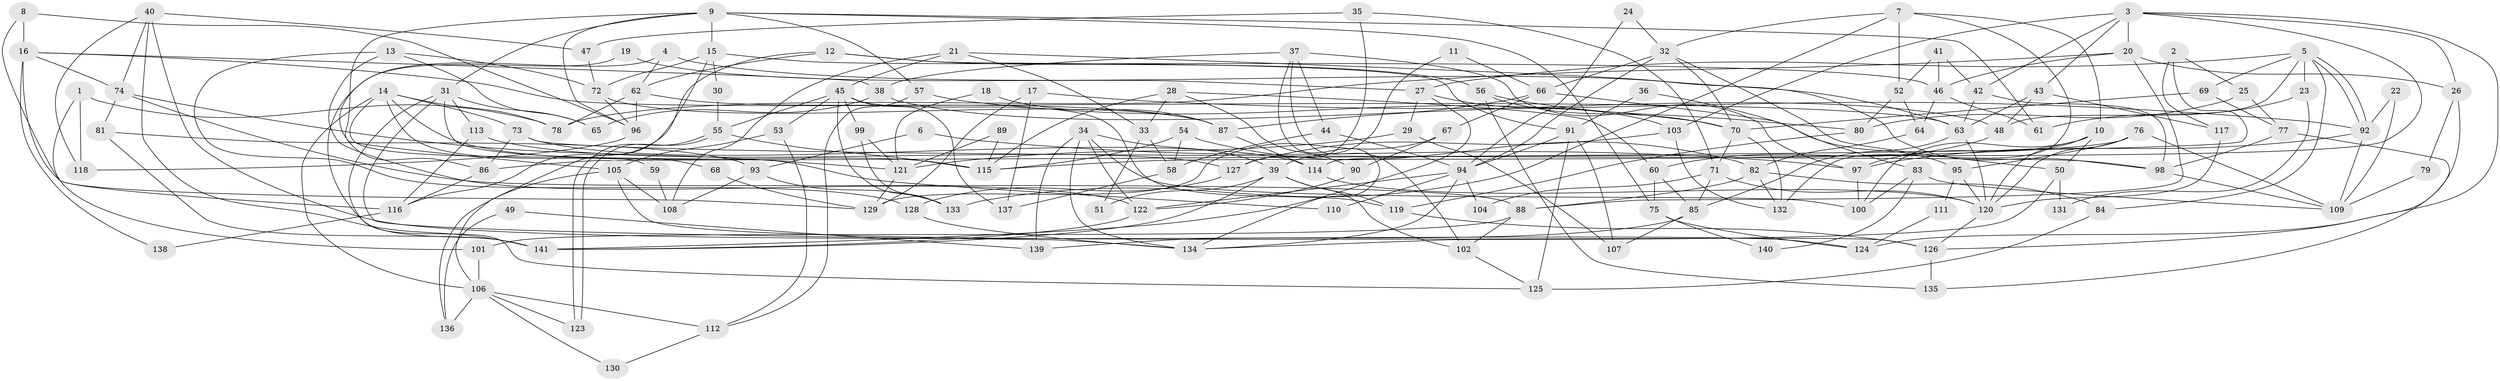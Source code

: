 // coarse degree distribution, {7: 0.06060606060606061, 14: 0.010101010101010102, 15: 0.020202020202020204, 5: 0.1717171717171717, 4: 0.24242424242424243, 8: 0.030303030303030304, 6: 0.08080808080808081, 3: 0.1919191919191919, 2: 0.16161616161616163, 9: 0.020202020202020204, 10: 0.010101010101010102}
// Generated by graph-tools (version 1.1) at 2025/51/03/04/25 22:51:20]
// undirected, 141 vertices, 282 edges
graph export_dot {
  node [color=gray90,style=filled];
  1;
  2;
  3;
  4;
  5;
  6;
  7;
  8;
  9;
  10;
  11;
  12;
  13;
  14;
  15;
  16;
  17;
  18;
  19;
  20;
  21;
  22;
  23;
  24;
  25;
  26;
  27;
  28;
  29;
  30;
  31;
  32;
  33;
  34;
  35;
  36;
  37;
  38;
  39;
  40;
  41;
  42;
  43;
  44;
  45;
  46;
  47;
  48;
  49;
  50;
  51;
  52;
  53;
  54;
  55;
  56;
  57;
  58;
  59;
  60;
  61;
  62;
  63;
  64;
  65;
  66;
  67;
  68;
  69;
  70;
  71;
  72;
  73;
  74;
  75;
  76;
  77;
  78;
  79;
  80;
  81;
  82;
  83;
  84;
  85;
  86;
  87;
  88;
  89;
  90;
  91;
  92;
  93;
  94;
  95;
  96;
  97;
  98;
  99;
  100;
  101;
  102;
  103;
  104;
  105;
  106;
  107;
  108;
  109;
  110;
  111;
  112;
  113;
  114;
  115;
  116;
  117;
  118;
  119;
  120;
  121;
  122;
  123;
  124;
  125;
  126;
  127;
  128;
  129;
  130;
  131;
  132;
  133;
  134;
  135;
  136;
  137;
  138;
  139;
  140;
  141;
  1 -- 78;
  1 -- 101;
  1 -- 118;
  2 -- 117;
  2 -- 86;
  2 -- 25;
  3 -- 26;
  3 -- 114;
  3 -- 20;
  3 -- 42;
  3 -- 43;
  3 -- 103;
  3 -- 124;
  4 -- 62;
  4 -- 63;
  4 -- 141;
  5 -- 92;
  5 -- 92;
  5 -- 69;
  5 -- 23;
  5 -- 27;
  5 -- 48;
  5 -- 84;
  6 -- 97;
  6 -- 93;
  7 -- 32;
  7 -- 132;
  7 -- 10;
  7 -- 52;
  7 -- 133;
  8 -- 96;
  8 -- 16;
  8 -- 129;
  9 -- 96;
  9 -- 75;
  9 -- 15;
  9 -- 31;
  9 -- 57;
  9 -- 61;
  9 -- 105;
  10 -- 100;
  10 -- 50;
  10 -- 97;
  10 -- 120;
  11 -- 66;
  11 -- 39;
  12 -- 91;
  12 -- 116;
  12 -- 56;
  12 -- 62;
  13 -- 122;
  13 -- 128;
  13 -- 65;
  13 -- 72;
  14 -- 78;
  14 -- 115;
  14 -- 59;
  14 -- 68;
  14 -- 73;
  14 -- 106;
  15 -- 106;
  15 -- 30;
  15 -- 46;
  15 -- 72;
  16 -- 63;
  16 -- 74;
  16 -- 38;
  16 -- 116;
  16 -- 138;
  17 -- 92;
  17 -- 129;
  17 -- 137;
  18 -- 121;
  18 -- 87;
  19 -- 86;
  19 -- 27;
  20 -- 88;
  20 -- 26;
  20 -- 46;
  20 -- 78;
  21 -- 98;
  21 -- 45;
  21 -- 33;
  21 -- 108;
  22 -- 92;
  22 -- 109;
  23 -- 61;
  23 -- 131;
  24 -- 94;
  24 -- 32;
  25 -- 80;
  25 -- 77;
  26 -- 126;
  26 -- 79;
  27 -- 141;
  27 -- 29;
  27 -- 103;
  28 -- 33;
  28 -- 60;
  28 -- 90;
  28 -- 115;
  29 -- 107;
  29 -- 121;
  30 -- 55;
  31 -- 65;
  31 -- 110;
  31 -- 113;
  31 -- 125;
  31 -- 134;
  32 -- 70;
  32 -- 94;
  32 -- 50;
  32 -- 66;
  33 -- 58;
  33 -- 51;
  34 -- 134;
  34 -- 122;
  34 -- 39;
  34 -- 100;
  34 -- 139;
  35 -- 71;
  35 -- 47;
  35 -- 127;
  36 -- 83;
  36 -- 91;
  37 -- 44;
  37 -- 134;
  37 -- 38;
  37 -- 97;
  37 -- 102;
  38 -- 48;
  38 -- 65;
  39 -- 119;
  39 -- 51;
  39 -- 102;
  39 -- 141;
  40 -- 141;
  40 -- 118;
  40 -- 47;
  40 -- 74;
  40 -- 124;
  41 -- 46;
  41 -- 42;
  41 -- 52;
  42 -- 98;
  42 -- 63;
  43 -- 48;
  43 -- 63;
  43 -- 117;
  44 -- 58;
  44 -- 94;
  45 -- 99;
  45 -- 133;
  45 -- 53;
  45 -- 55;
  45 -- 119;
  45 -- 137;
  46 -- 61;
  46 -- 64;
  47 -- 72;
  48 -- 60;
  49 -- 139;
  49 -- 136;
  50 -- 131;
  50 -- 134;
  52 -- 64;
  52 -- 80;
  53 -- 105;
  53 -- 112;
  54 -- 115;
  54 -- 82;
  54 -- 58;
  55 -- 123;
  55 -- 123;
  55 -- 115;
  56 -- 80;
  56 -- 70;
  56 -- 135;
  57 -- 70;
  57 -- 112;
  58 -- 137;
  59 -- 108;
  60 -- 85;
  60 -- 75;
  62 -- 87;
  62 -- 78;
  62 -- 96;
  63 -- 85;
  63 -- 120;
  64 -- 82;
  66 -- 95;
  66 -- 67;
  66 -- 87;
  67 -- 129;
  67 -- 90;
  68 -- 129;
  69 -- 70;
  69 -- 77;
  70 -- 132;
  70 -- 71;
  71 -- 120;
  71 -- 85;
  71 -- 104;
  72 -- 87;
  72 -- 96;
  73 -- 114;
  73 -- 86;
  73 -- 98;
  74 -- 88;
  74 -- 81;
  74 -- 121;
  75 -- 124;
  75 -- 140;
  76 -- 120;
  76 -- 115;
  76 -- 95;
  76 -- 109;
  77 -- 98;
  77 -- 135;
  79 -- 109;
  80 -- 119;
  81 -- 141;
  81 -- 93;
  82 -- 84;
  82 -- 88;
  82 -- 132;
  83 -- 100;
  83 -- 109;
  83 -- 140;
  84 -- 125;
  85 -- 107;
  85 -- 139;
  86 -- 116;
  87 -- 114;
  88 -- 102;
  88 -- 101;
  89 -- 121;
  89 -- 115;
  90 -- 122;
  91 -- 125;
  91 -- 94;
  91 -- 107;
  92 -- 97;
  92 -- 109;
  93 -- 108;
  93 -- 133;
  94 -- 134;
  94 -- 122;
  94 -- 104;
  94 -- 110;
  95 -- 120;
  95 -- 111;
  96 -- 118;
  97 -- 100;
  98 -- 109;
  99 -- 133;
  99 -- 121;
  101 -- 106;
  102 -- 125;
  103 -- 127;
  103 -- 132;
  105 -- 126;
  105 -- 108;
  105 -- 136;
  106 -- 112;
  106 -- 123;
  106 -- 130;
  106 -- 136;
  111 -- 124;
  112 -- 130;
  113 -- 127;
  113 -- 116;
  114 -- 120;
  116 -- 138;
  117 -- 120;
  119 -- 126;
  120 -- 126;
  121 -- 129;
  122 -- 141;
  126 -- 135;
  127 -- 128;
  128 -- 134;
}
